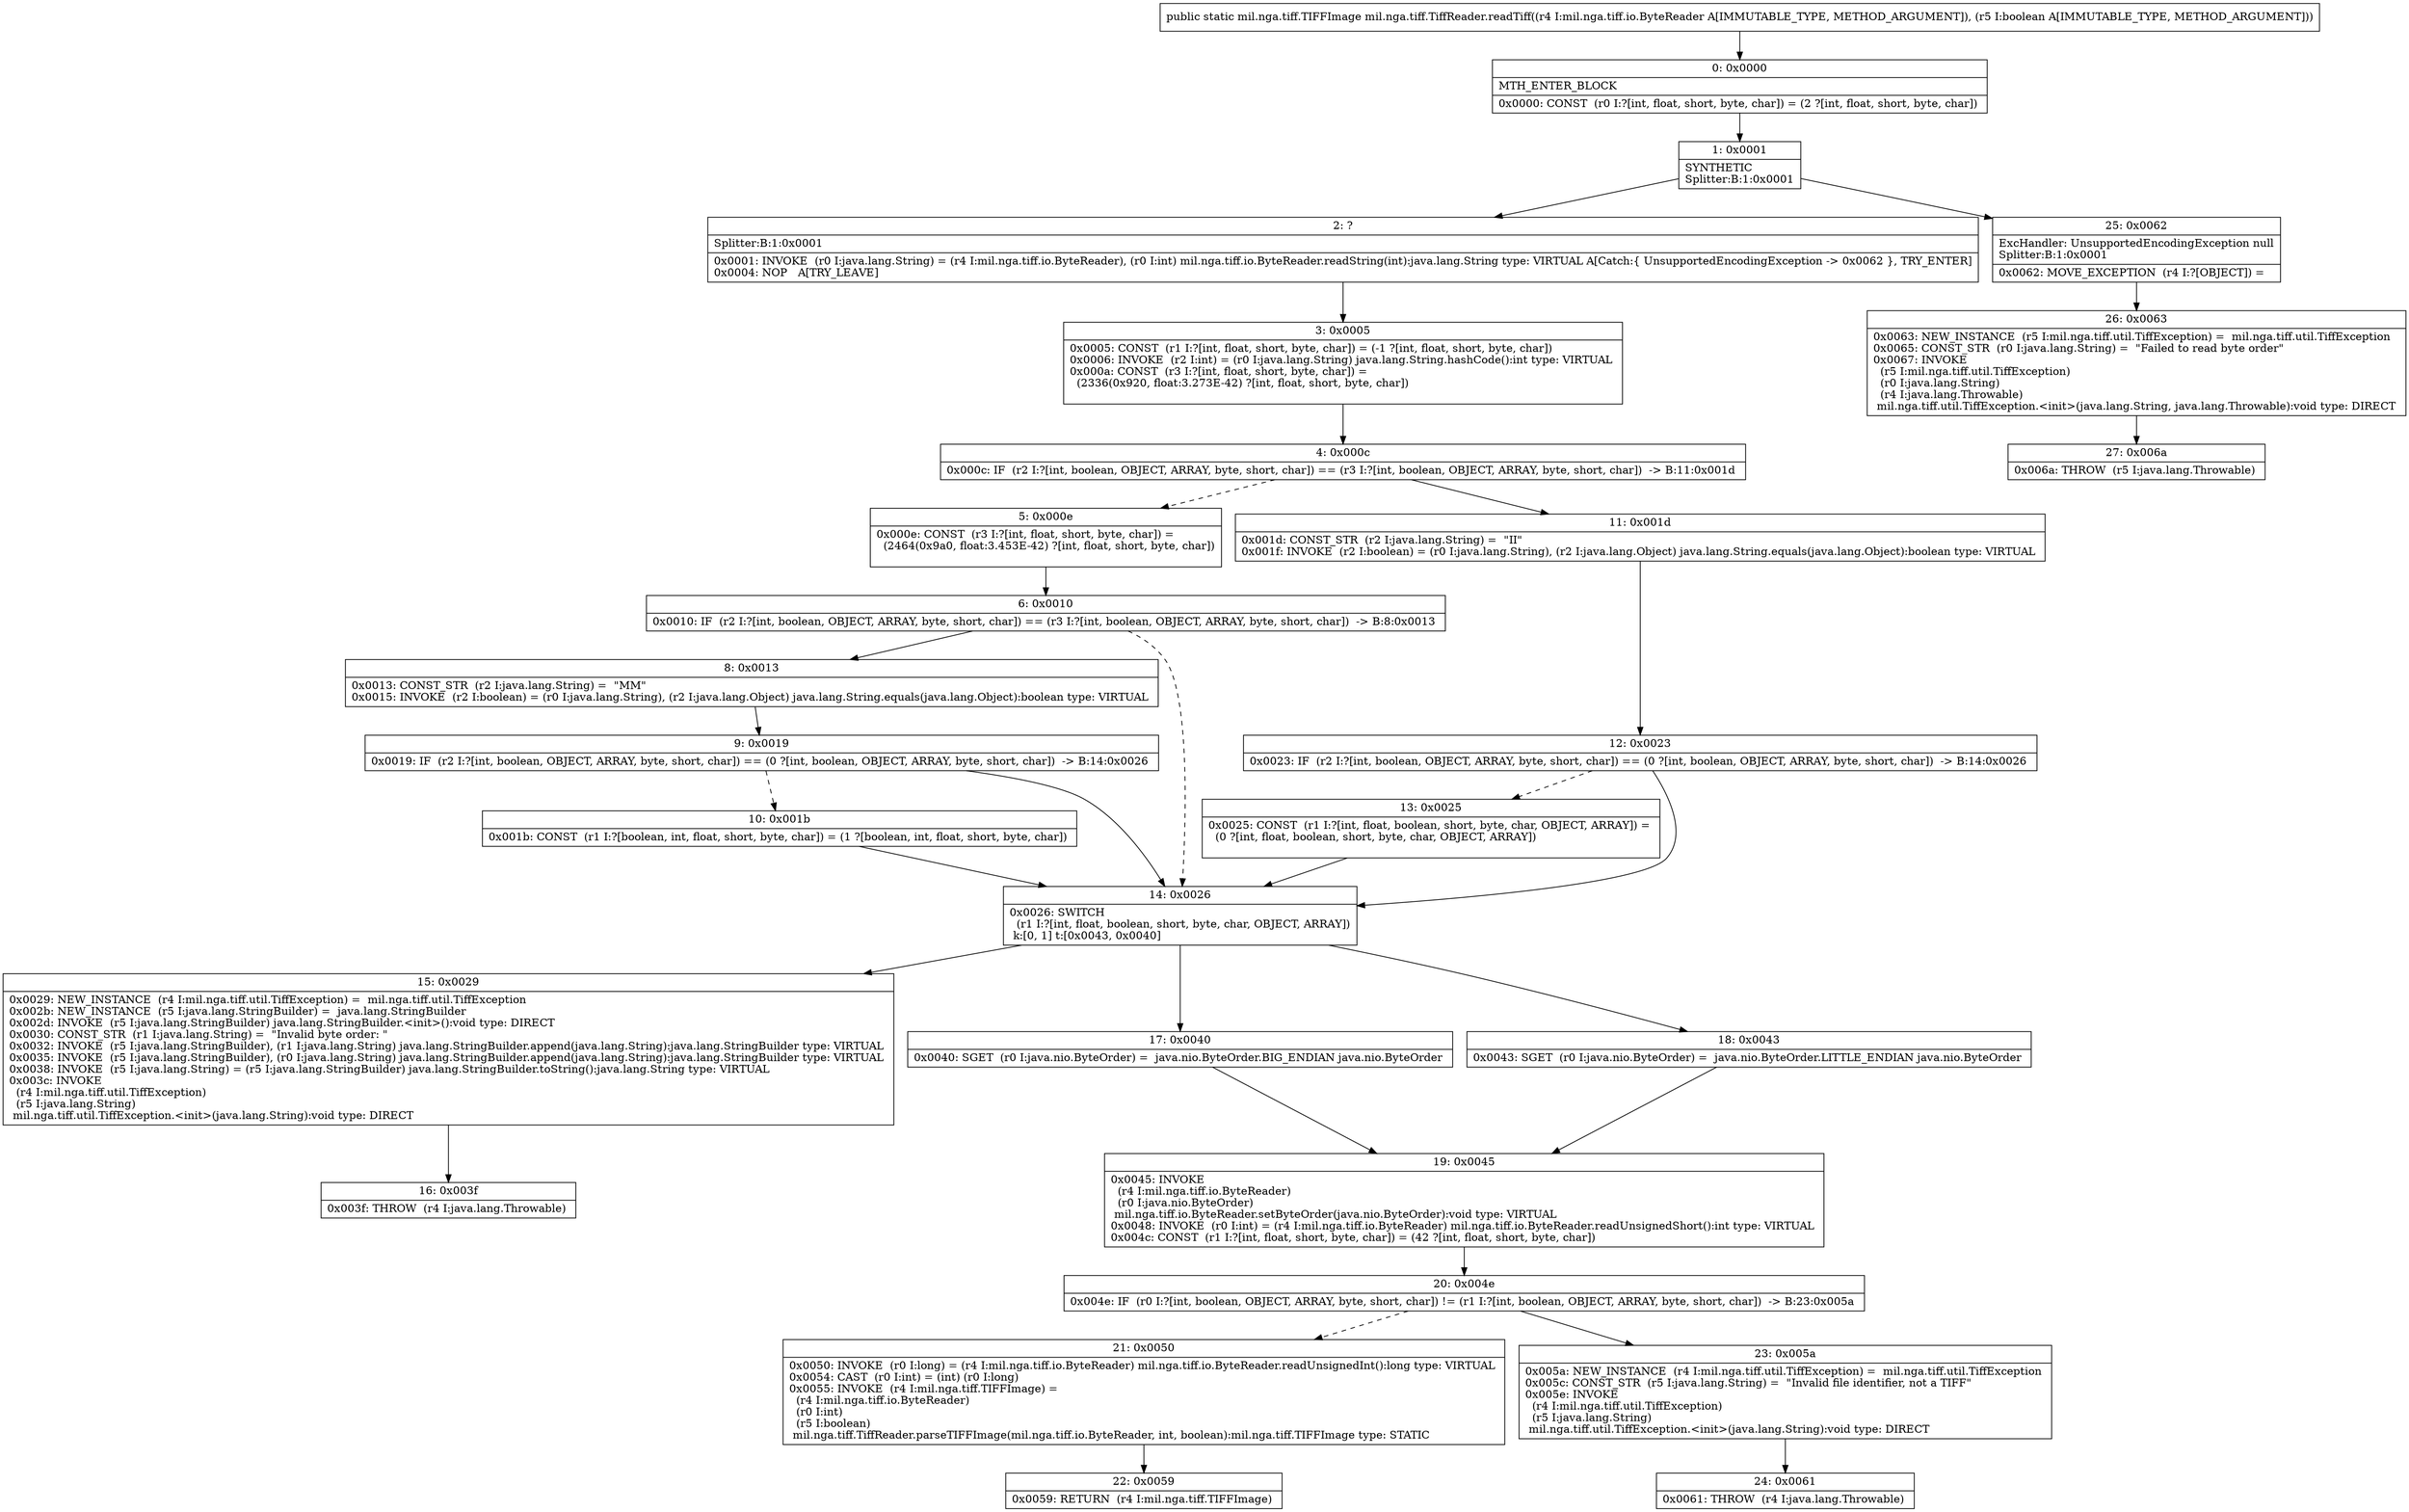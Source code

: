 digraph "CFG formil.nga.tiff.TiffReader.readTiff(Lmil\/nga\/tiff\/io\/ByteReader;Z)Lmil\/nga\/tiff\/TIFFImage;" {
Node_0 [shape=record,label="{0\:\ 0x0000|MTH_ENTER_BLOCK\l|0x0000: CONST  (r0 I:?[int, float, short, byte, char]) = (2 ?[int, float, short, byte, char]) \l}"];
Node_1 [shape=record,label="{1\:\ 0x0001|SYNTHETIC\lSplitter:B:1:0x0001\l}"];
Node_2 [shape=record,label="{2\:\ ?|Splitter:B:1:0x0001\l|0x0001: INVOKE  (r0 I:java.lang.String) = (r4 I:mil.nga.tiff.io.ByteReader), (r0 I:int) mil.nga.tiff.io.ByteReader.readString(int):java.lang.String type: VIRTUAL A[Catch:\{ UnsupportedEncodingException \-\> 0x0062 \}, TRY_ENTER]\l0x0004: NOP   A[TRY_LEAVE]\l}"];
Node_3 [shape=record,label="{3\:\ 0x0005|0x0005: CONST  (r1 I:?[int, float, short, byte, char]) = (\-1 ?[int, float, short, byte, char]) \l0x0006: INVOKE  (r2 I:int) = (r0 I:java.lang.String) java.lang.String.hashCode():int type: VIRTUAL \l0x000a: CONST  (r3 I:?[int, float, short, byte, char]) = \l  (2336(0x920, float:3.273E\-42) ?[int, float, short, byte, char])\l \l}"];
Node_4 [shape=record,label="{4\:\ 0x000c|0x000c: IF  (r2 I:?[int, boolean, OBJECT, ARRAY, byte, short, char]) == (r3 I:?[int, boolean, OBJECT, ARRAY, byte, short, char])  \-\> B:11:0x001d \l}"];
Node_5 [shape=record,label="{5\:\ 0x000e|0x000e: CONST  (r3 I:?[int, float, short, byte, char]) = \l  (2464(0x9a0, float:3.453E\-42) ?[int, float, short, byte, char])\l \l}"];
Node_6 [shape=record,label="{6\:\ 0x0010|0x0010: IF  (r2 I:?[int, boolean, OBJECT, ARRAY, byte, short, char]) == (r3 I:?[int, boolean, OBJECT, ARRAY, byte, short, char])  \-\> B:8:0x0013 \l}"];
Node_8 [shape=record,label="{8\:\ 0x0013|0x0013: CONST_STR  (r2 I:java.lang.String) =  \"MM\" \l0x0015: INVOKE  (r2 I:boolean) = (r0 I:java.lang.String), (r2 I:java.lang.Object) java.lang.String.equals(java.lang.Object):boolean type: VIRTUAL \l}"];
Node_9 [shape=record,label="{9\:\ 0x0019|0x0019: IF  (r2 I:?[int, boolean, OBJECT, ARRAY, byte, short, char]) == (0 ?[int, boolean, OBJECT, ARRAY, byte, short, char])  \-\> B:14:0x0026 \l}"];
Node_10 [shape=record,label="{10\:\ 0x001b|0x001b: CONST  (r1 I:?[boolean, int, float, short, byte, char]) = (1 ?[boolean, int, float, short, byte, char]) \l}"];
Node_11 [shape=record,label="{11\:\ 0x001d|0x001d: CONST_STR  (r2 I:java.lang.String) =  \"II\" \l0x001f: INVOKE  (r2 I:boolean) = (r0 I:java.lang.String), (r2 I:java.lang.Object) java.lang.String.equals(java.lang.Object):boolean type: VIRTUAL \l}"];
Node_12 [shape=record,label="{12\:\ 0x0023|0x0023: IF  (r2 I:?[int, boolean, OBJECT, ARRAY, byte, short, char]) == (0 ?[int, boolean, OBJECT, ARRAY, byte, short, char])  \-\> B:14:0x0026 \l}"];
Node_13 [shape=record,label="{13\:\ 0x0025|0x0025: CONST  (r1 I:?[int, float, boolean, short, byte, char, OBJECT, ARRAY]) = \l  (0 ?[int, float, boolean, short, byte, char, OBJECT, ARRAY])\l \l}"];
Node_14 [shape=record,label="{14\:\ 0x0026|0x0026: SWITCH  \l  (r1 I:?[int, float, boolean, short, byte, char, OBJECT, ARRAY])\l k:[0, 1] t:[0x0043, 0x0040] \l}"];
Node_15 [shape=record,label="{15\:\ 0x0029|0x0029: NEW_INSTANCE  (r4 I:mil.nga.tiff.util.TiffException) =  mil.nga.tiff.util.TiffException \l0x002b: NEW_INSTANCE  (r5 I:java.lang.StringBuilder) =  java.lang.StringBuilder \l0x002d: INVOKE  (r5 I:java.lang.StringBuilder) java.lang.StringBuilder.\<init\>():void type: DIRECT \l0x0030: CONST_STR  (r1 I:java.lang.String) =  \"Invalid byte order: \" \l0x0032: INVOKE  (r5 I:java.lang.StringBuilder), (r1 I:java.lang.String) java.lang.StringBuilder.append(java.lang.String):java.lang.StringBuilder type: VIRTUAL \l0x0035: INVOKE  (r5 I:java.lang.StringBuilder), (r0 I:java.lang.String) java.lang.StringBuilder.append(java.lang.String):java.lang.StringBuilder type: VIRTUAL \l0x0038: INVOKE  (r5 I:java.lang.String) = (r5 I:java.lang.StringBuilder) java.lang.StringBuilder.toString():java.lang.String type: VIRTUAL \l0x003c: INVOKE  \l  (r4 I:mil.nga.tiff.util.TiffException)\l  (r5 I:java.lang.String)\l mil.nga.tiff.util.TiffException.\<init\>(java.lang.String):void type: DIRECT \l}"];
Node_16 [shape=record,label="{16\:\ 0x003f|0x003f: THROW  (r4 I:java.lang.Throwable) \l}"];
Node_17 [shape=record,label="{17\:\ 0x0040|0x0040: SGET  (r0 I:java.nio.ByteOrder) =  java.nio.ByteOrder.BIG_ENDIAN java.nio.ByteOrder \l}"];
Node_18 [shape=record,label="{18\:\ 0x0043|0x0043: SGET  (r0 I:java.nio.ByteOrder) =  java.nio.ByteOrder.LITTLE_ENDIAN java.nio.ByteOrder \l}"];
Node_19 [shape=record,label="{19\:\ 0x0045|0x0045: INVOKE  \l  (r4 I:mil.nga.tiff.io.ByteReader)\l  (r0 I:java.nio.ByteOrder)\l mil.nga.tiff.io.ByteReader.setByteOrder(java.nio.ByteOrder):void type: VIRTUAL \l0x0048: INVOKE  (r0 I:int) = (r4 I:mil.nga.tiff.io.ByteReader) mil.nga.tiff.io.ByteReader.readUnsignedShort():int type: VIRTUAL \l0x004c: CONST  (r1 I:?[int, float, short, byte, char]) = (42 ?[int, float, short, byte, char]) \l}"];
Node_20 [shape=record,label="{20\:\ 0x004e|0x004e: IF  (r0 I:?[int, boolean, OBJECT, ARRAY, byte, short, char]) != (r1 I:?[int, boolean, OBJECT, ARRAY, byte, short, char])  \-\> B:23:0x005a \l}"];
Node_21 [shape=record,label="{21\:\ 0x0050|0x0050: INVOKE  (r0 I:long) = (r4 I:mil.nga.tiff.io.ByteReader) mil.nga.tiff.io.ByteReader.readUnsignedInt():long type: VIRTUAL \l0x0054: CAST  (r0 I:int) = (int) (r0 I:long) \l0x0055: INVOKE  (r4 I:mil.nga.tiff.TIFFImage) = \l  (r4 I:mil.nga.tiff.io.ByteReader)\l  (r0 I:int)\l  (r5 I:boolean)\l mil.nga.tiff.TiffReader.parseTIFFImage(mil.nga.tiff.io.ByteReader, int, boolean):mil.nga.tiff.TIFFImage type: STATIC \l}"];
Node_22 [shape=record,label="{22\:\ 0x0059|0x0059: RETURN  (r4 I:mil.nga.tiff.TIFFImage) \l}"];
Node_23 [shape=record,label="{23\:\ 0x005a|0x005a: NEW_INSTANCE  (r4 I:mil.nga.tiff.util.TiffException) =  mil.nga.tiff.util.TiffException \l0x005c: CONST_STR  (r5 I:java.lang.String) =  \"Invalid file identifier, not a TIFF\" \l0x005e: INVOKE  \l  (r4 I:mil.nga.tiff.util.TiffException)\l  (r5 I:java.lang.String)\l mil.nga.tiff.util.TiffException.\<init\>(java.lang.String):void type: DIRECT \l}"];
Node_24 [shape=record,label="{24\:\ 0x0061|0x0061: THROW  (r4 I:java.lang.Throwable) \l}"];
Node_25 [shape=record,label="{25\:\ 0x0062|ExcHandler: UnsupportedEncodingException null\lSplitter:B:1:0x0001\l|0x0062: MOVE_EXCEPTION  (r4 I:?[OBJECT]) =  \l}"];
Node_26 [shape=record,label="{26\:\ 0x0063|0x0063: NEW_INSTANCE  (r5 I:mil.nga.tiff.util.TiffException) =  mil.nga.tiff.util.TiffException \l0x0065: CONST_STR  (r0 I:java.lang.String) =  \"Failed to read byte order\" \l0x0067: INVOKE  \l  (r5 I:mil.nga.tiff.util.TiffException)\l  (r0 I:java.lang.String)\l  (r4 I:java.lang.Throwable)\l mil.nga.tiff.util.TiffException.\<init\>(java.lang.String, java.lang.Throwable):void type: DIRECT \l}"];
Node_27 [shape=record,label="{27\:\ 0x006a|0x006a: THROW  (r5 I:java.lang.Throwable) \l}"];
MethodNode[shape=record,label="{public static mil.nga.tiff.TIFFImage mil.nga.tiff.TiffReader.readTiff((r4 I:mil.nga.tiff.io.ByteReader A[IMMUTABLE_TYPE, METHOD_ARGUMENT]), (r5 I:boolean A[IMMUTABLE_TYPE, METHOD_ARGUMENT])) }"];
MethodNode -> Node_0;
Node_0 -> Node_1;
Node_1 -> Node_2;
Node_1 -> Node_25;
Node_2 -> Node_3;
Node_3 -> Node_4;
Node_4 -> Node_5[style=dashed];
Node_4 -> Node_11;
Node_5 -> Node_6;
Node_6 -> Node_8;
Node_6 -> Node_14[style=dashed];
Node_8 -> Node_9;
Node_9 -> Node_10[style=dashed];
Node_9 -> Node_14;
Node_10 -> Node_14;
Node_11 -> Node_12;
Node_12 -> Node_13[style=dashed];
Node_12 -> Node_14;
Node_13 -> Node_14;
Node_14 -> Node_15;
Node_14 -> Node_17;
Node_14 -> Node_18;
Node_15 -> Node_16;
Node_17 -> Node_19;
Node_18 -> Node_19;
Node_19 -> Node_20;
Node_20 -> Node_21[style=dashed];
Node_20 -> Node_23;
Node_21 -> Node_22;
Node_23 -> Node_24;
Node_25 -> Node_26;
Node_26 -> Node_27;
}

